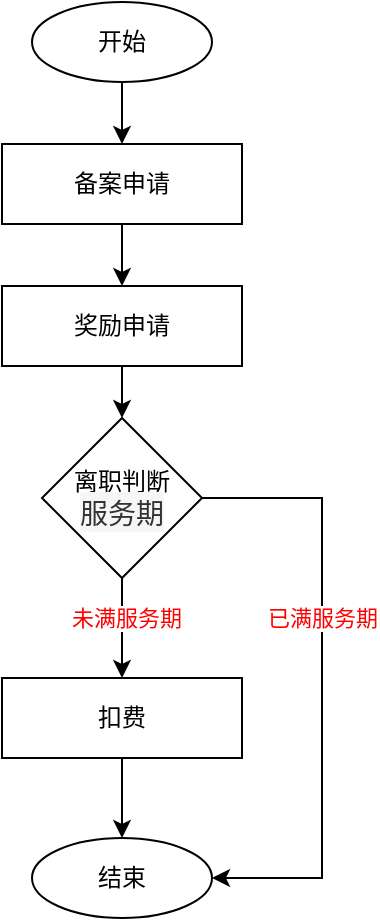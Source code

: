 <mxfile version="24.4.9" type="github">
  <diagram name="第 1 页" id="-9qUVntEI3RmhRkPBbD7">
    <mxGraphModel dx="878" dy="549" grid="0" gridSize="10" guides="1" tooltips="1" connect="1" arrows="1" fold="1" page="1" pageScale="1" pageWidth="827" pageHeight="1169" math="0" shadow="0">
      <root>
        <mxCell id="0" />
        <mxCell id="1" parent="0" />
        <mxCell id="vBiirkTYzOAqKoFe-1DA-4" style="edgeStyle=orthogonalEdgeStyle;rounded=0;orthogonalLoop=1;jettySize=auto;html=1;exitX=0.5;exitY=1;exitDx=0;exitDy=0;entryX=0.5;entryY=0;entryDx=0;entryDy=0;" edge="1" parent="1" source="vBiirkTYzOAqKoFe-1DA-1" target="vBiirkTYzOAqKoFe-1DA-2">
          <mxGeometry relative="1" as="geometry" />
        </mxCell>
        <mxCell id="vBiirkTYzOAqKoFe-1DA-1" value="备案申请" style="rounded=0;whiteSpace=wrap;html=1;" vertex="1" parent="1">
          <mxGeometry x="280" y="151" width="120" height="40" as="geometry" />
        </mxCell>
        <mxCell id="vBiirkTYzOAqKoFe-1DA-6" style="edgeStyle=orthogonalEdgeStyle;rounded=0;orthogonalLoop=1;jettySize=auto;html=1;exitX=0.5;exitY=1;exitDx=0;exitDy=0;entryX=0.5;entryY=0;entryDx=0;entryDy=0;" edge="1" parent="1" source="vBiirkTYzOAqKoFe-1DA-2" target="vBiirkTYzOAqKoFe-1DA-5">
          <mxGeometry relative="1" as="geometry" />
        </mxCell>
        <mxCell id="vBiirkTYzOAqKoFe-1DA-2" value="奖励申请" style="rounded=0;whiteSpace=wrap;html=1;" vertex="1" parent="1">
          <mxGeometry x="280" y="222" width="120" height="40" as="geometry" />
        </mxCell>
        <mxCell id="vBiirkTYzOAqKoFe-1DA-11" style="edgeStyle=orthogonalEdgeStyle;rounded=0;orthogonalLoop=1;jettySize=auto;html=1;exitX=0.5;exitY=1;exitDx=0;exitDy=0;entryX=0.5;entryY=0;entryDx=0;entryDy=0;" edge="1" parent="1" source="vBiirkTYzOAqKoFe-1DA-5" target="vBiirkTYzOAqKoFe-1DA-7">
          <mxGeometry relative="1" as="geometry" />
        </mxCell>
        <mxCell id="vBiirkTYzOAqKoFe-1DA-14" value="&lt;font color=&quot;#ff0000&quot;&gt;未满服务期&lt;/font&gt;" style="edgeLabel;html=1;align=center;verticalAlign=middle;resizable=0;points=[];" vertex="1" connectable="0" parent="vBiirkTYzOAqKoFe-1DA-11">
          <mxGeometry x="-0.2" y="2" relative="1" as="geometry">
            <mxPoint as="offset" />
          </mxGeometry>
        </mxCell>
        <mxCell id="vBiirkTYzOAqKoFe-1DA-13" style="edgeStyle=orthogonalEdgeStyle;rounded=0;orthogonalLoop=1;jettySize=auto;html=1;exitX=1;exitY=0.5;exitDx=0;exitDy=0;entryX=1;entryY=0.5;entryDx=0;entryDy=0;" edge="1" parent="1" source="vBiirkTYzOAqKoFe-1DA-5" target="vBiirkTYzOAqKoFe-1DA-10">
          <mxGeometry relative="1" as="geometry">
            <Array as="points">
              <mxPoint x="440" y="328" />
              <mxPoint x="440" y="518" />
            </Array>
          </mxGeometry>
        </mxCell>
        <mxCell id="vBiirkTYzOAqKoFe-1DA-15" value="&lt;font color=&quot;#ff0000&quot;&gt;已满服务期&lt;/font&gt;" style="edgeLabel;html=1;align=center;verticalAlign=middle;resizable=0;points=[];" vertex="1" connectable="0" parent="vBiirkTYzOAqKoFe-1DA-13">
          <mxGeometry x="-0.233" relative="1" as="geometry">
            <mxPoint y="3" as="offset" />
          </mxGeometry>
        </mxCell>
        <mxCell id="vBiirkTYzOAqKoFe-1DA-5" value="离职判断&lt;div&gt;&lt;span style=&quot;color: rgb(51, 51, 51); font-family: &amp;quot;PingFang SC&amp;quot;, &amp;quot;Lantinghei SC&amp;quot;, &amp;quot;Helvetica Neue&amp;quot;, Arial, &amp;quot;Microsoft YaHei&amp;quot;, &amp;quot;WenQuanYi Micro Hei&amp;quot;, &amp;quot;Heiti SC&amp;quot;, &amp;quot;Segoe UI&amp;quot;, sans-serif; font-size: 14px; background-color: rgb(246, 246, 246);&quot;&gt;服务期&lt;/span&gt;&lt;br&gt;&lt;/div&gt;" style="rhombus;whiteSpace=wrap;html=1;" vertex="1" parent="1">
          <mxGeometry x="300" y="288" width="80" height="80" as="geometry" />
        </mxCell>
        <mxCell id="vBiirkTYzOAqKoFe-1DA-12" style="edgeStyle=orthogonalEdgeStyle;rounded=0;orthogonalLoop=1;jettySize=auto;html=1;exitX=0.5;exitY=1;exitDx=0;exitDy=0;" edge="1" parent="1" source="vBiirkTYzOAqKoFe-1DA-7" target="vBiirkTYzOAqKoFe-1DA-10">
          <mxGeometry relative="1" as="geometry" />
        </mxCell>
        <mxCell id="vBiirkTYzOAqKoFe-1DA-7" value="扣费" style="rounded=0;whiteSpace=wrap;html=1;" vertex="1" parent="1">
          <mxGeometry x="280" y="418" width="120" height="40" as="geometry" />
        </mxCell>
        <mxCell id="vBiirkTYzOAqKoFe-1DA-9" style="edgeStyle=orthogonalEdgeStyle;rounded=0;orthogonalLoop=1;jettySize=auto;html=1;exitX=0.5;exitY=1;exitDx=0;exitDy=0;entryX=0.5;entryY=0;entryDx=0;entryDy=0;" edge="1" parent="1" source="vBiirkTYzOAqKoFe-1DA-8" target="vBiirkTYzOAqKoFe-1DA-1">
          <mxGeometry relative="1" as="geometry" />
        </mxCell>
        <mxCell id="vBiirkTYzOAqKoFe-1DA-8" value="开始" style="ellipse;whiteSpace=wrap;html=1;" vertex="1" parent="1">
          <mxGeometry x="295" y="80" width="90" height="40" as="geometry" />
        </mxCell>
        <mxCell id="vBiirkTYzOAqKoFe-1DA-10" value="结束" style="ellipse;whiteSpace=wrap;html=1;" vertex="1" parent="1">
          <mxGeometry x="295" y="498" width="90" height="40" as="geometry" />
        </mxCell>
      </root>
    </mxGraphModel>
  </diagram>
</mxfile>
